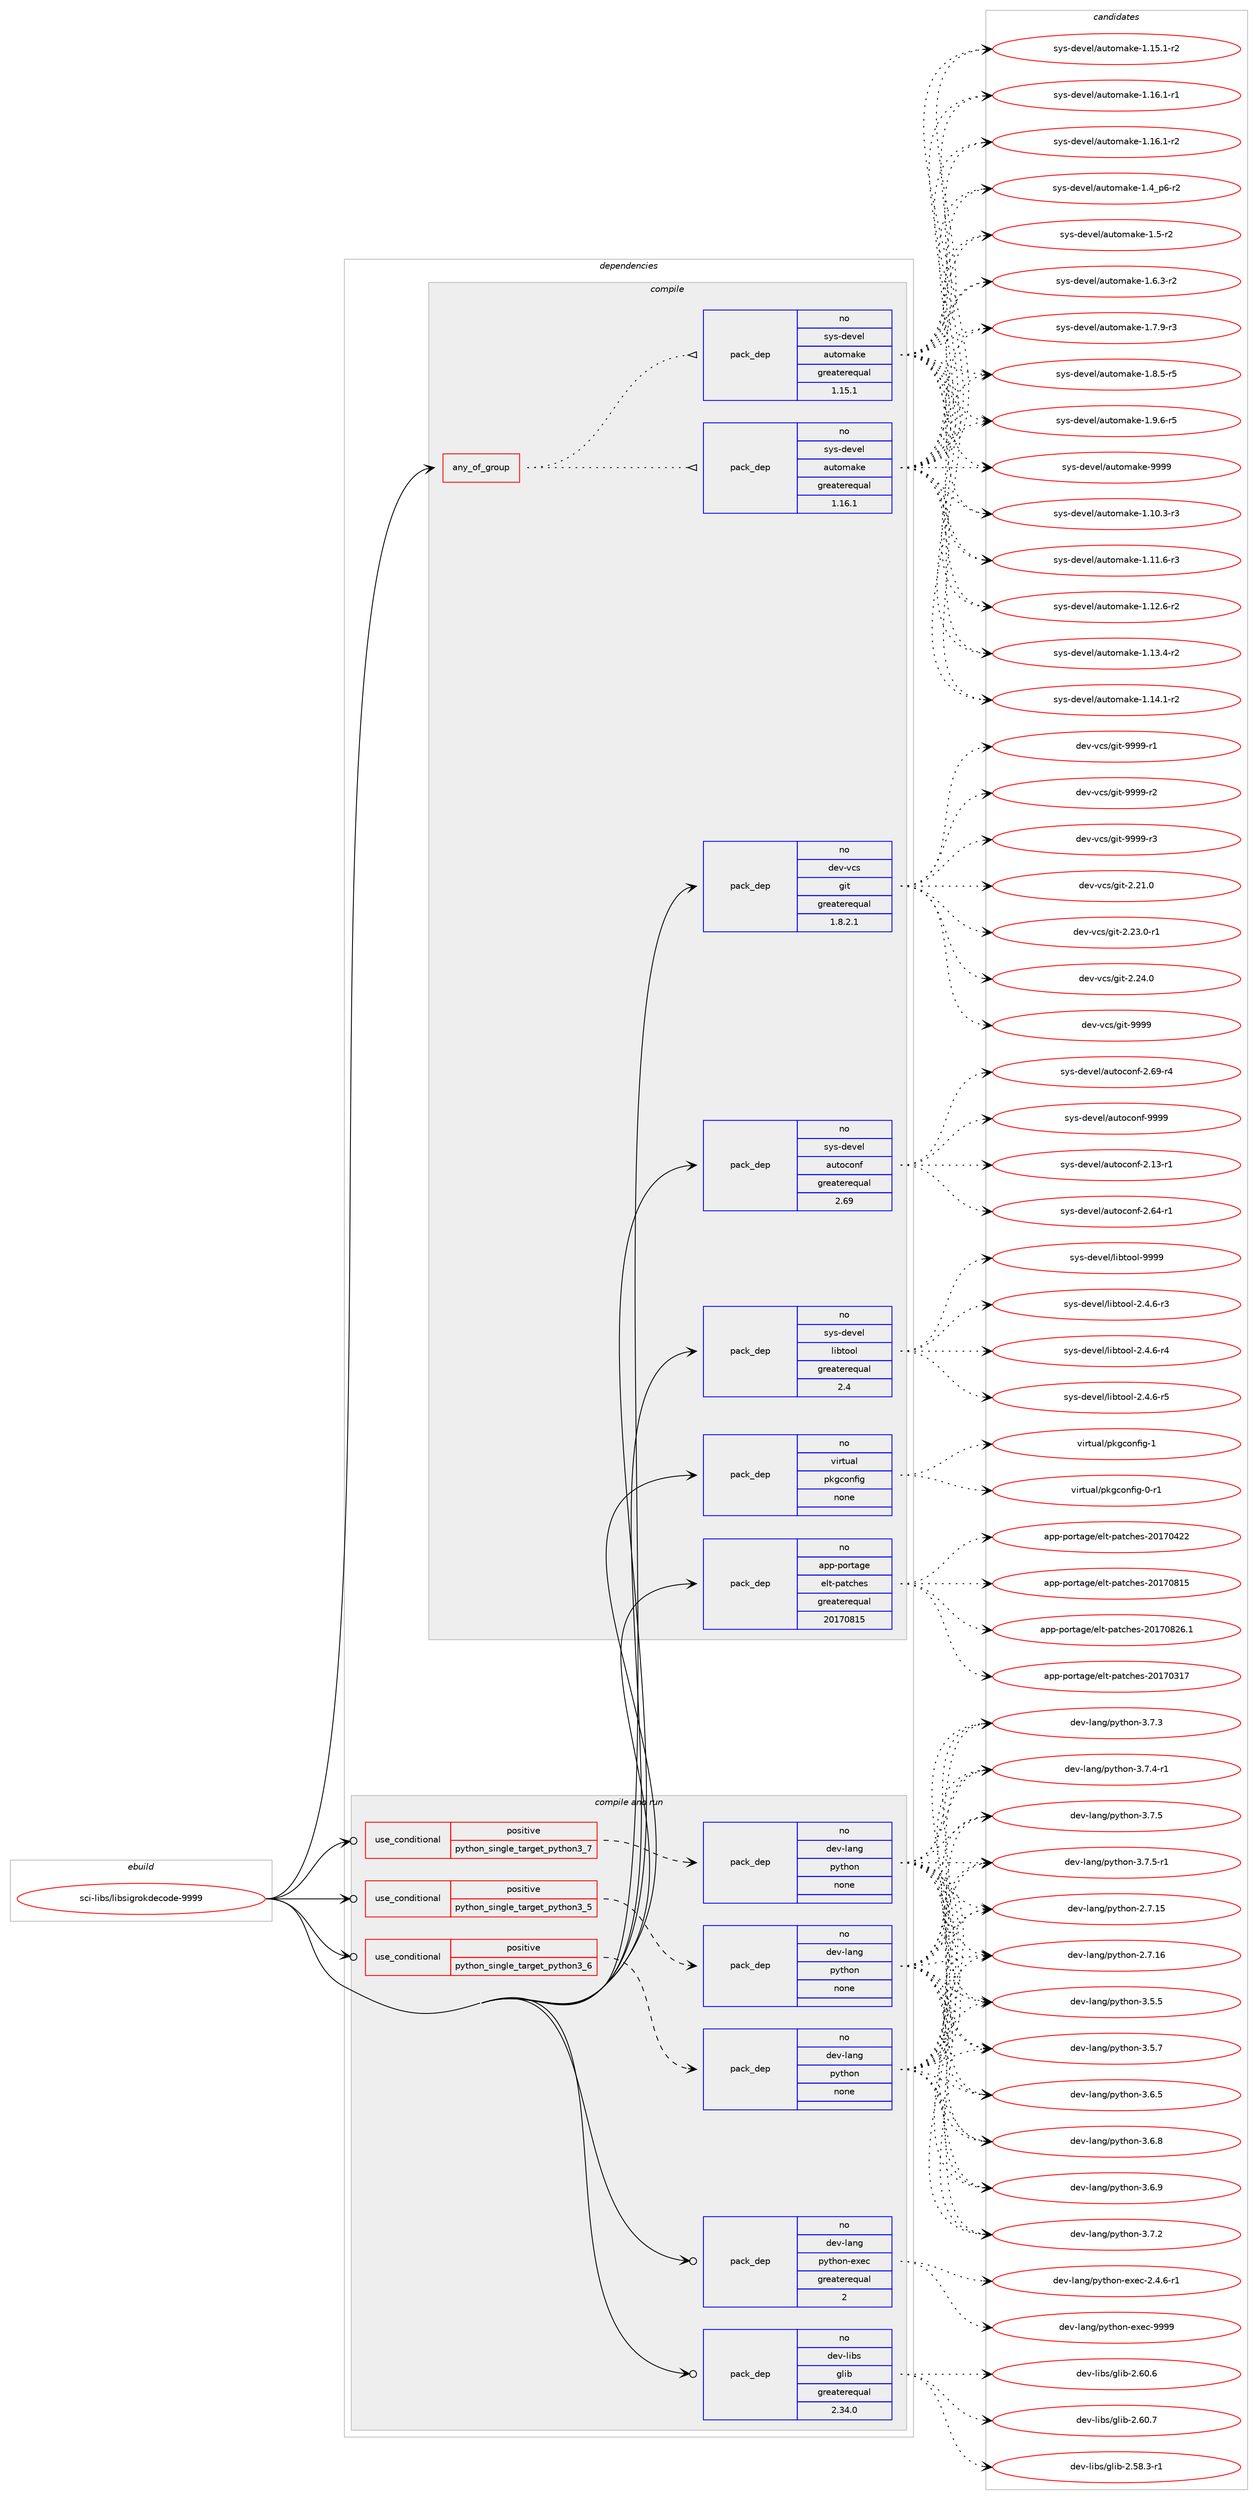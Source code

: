 digraph prolog {

# *************
# Graph options
# *************

newrank=true;
concentrate=true;
compound=true;
graph [rankdir=LR,fontname=Helvetica,fontsize=10,ranksep=1.5];#, ranksep=2.5, nodesep=0.2];
edge  [arrowhead=vee];
node  [fontname=Helvetica,fontsize=10];

# **********
# The ebuild
# **********

subgraph cluster_leftcol {
color=gray;
rank=same;
label=<<i>ebuild</i>>;
id [label="sci-libs/libsigrokdecode-9999", color=red, width=4, href="../sci-libs/libsigrokdecode-9999.svg"];
}

# ****************
# The dependencies
# ****************

subgraph cluster_midcol {
color=gray;
label=<<i>dependencies</i>>;
subgraph cluster_compile {
fillcolor="#eeeeee";
style=filled;
label=<<i>compile</i>>;
subgraph any14653 {
dependency858167 [label=<<TABLE BORDER="0" CELLBORDER="1" CELLSPACING="0" CELLPADDING="4"><TR><TD CELLPADDING="10">any_of_group</TD></TR></TABLE>>, shape=none, color=red];subgraph pack634624 {
dependency858168 [label=<<TABLE BORDER="0" CELLBORDER="1" CELLSPACING="0" CELLPADDING="4" WIDTH="220"><TR><TD ROWSPAN="6" CELLPADDING="30">pack_dep</TD></TR><TR><TD WIDTH="110">no</TD></TR><TR><TD>sys-devel</TD></TR><TR><TD>automake</TD></TR><TR><TD>greaterequal</TD></TR><TR><TD>1.16.1</TD></TR></TABLE>>, shape=none, color=blue];
}
dependency858167:e -> dependency858168:w [weight=20,style="dotted",arrowhead="oinv"];
subgraph pack634625 {
dependency858169 [label=<<TABLE BORDER="0" CELLBORDER="1" CELLSPACING="0" CELLPADDING="4" WIDTH="220"><TR><TD ROWSPAN="6" CELLPADDING="30">pack_dep</TD></TR><TR><TD WIDTH="110">no</TD></TR><TR><TD>sys-devel</TD></TR><TR><TD>automake</TD></TR><TR><TD>greaterequal</TD></TR><TR><TD>1.15.1</TD></TR></TABLE>>, shape=none, color=blue];
}
dependency858167:e -> dependency858169:w [weight=20,style="dotted",arrowhead="oinv"];
}
id:e -> dependency858167:w [weight=20,style="solid",arrowhead="vee"];
subgraph pack634626 {
dependency858170 [label=<<TABLE BORDER="0" CELLBORDER="1" CELLSPACING="0" CELLPADDING="4" WIDTH="220"><TR><TD ROWSPAN="6" CELLPADDING="30">pack_dep</TD></TR><TR><TD WIDTH="110">no</TD></TR><TR><TD>app-portage</TD></TR><TR><TD>elt-patches</TD></TR><TR><TD>greaterequal</TD></TR><TR><TD>20170815</TD></TR></TABLE>>, shape=none, color=blue];
}
id:e -> dependency858170:w [weight=20,style="solid",arrowhead="vee"];
subgraph pack634627 {
dependency858171 [label=<<TABLE BORDER="0" CELLBORDER="1" CELLSPACING="0" CELLPADDING="4" WIDTH="220"><TR><TD ROWSPAN="6" CELLPADDING="30">pack_dep</TD></TR><TR><TD WIDTH="110">no</TD></TR><TR><TD>dev-vcs</TD></TR><TR><TD>git</TD></TR><TR><TD>greaterequal</TD></TR><TR><TD>1.8.2.1</TD></TR></TABLE>>, shape=none, color=blue];
}
id:e -> dependency858171:w [weight=20,style="solid",arrowhead="vee"];
subgraph pack634628 {
dependency858172 [label=<<TABLE BORDER="0" CELLBORDER="1" CELLSPACING="0" CELLPADDING="4" WIDTH="220"><TR><TD ROWSPAN="6" CELLPADDING="30">pack_dep</TD></TR><TR><TD WIDTH="110">no</TD></TR><TR><TD>sys-devel</TD></TR><TR><TD>autoconf</TD></TR><TR><TD>greaterequal</TD></TR><TR><TD>2.69</TD></TR></TABLE>>, shape=none, color=blue];
}
id:e -> dependency858172:w [weight=20,style="solid",arrowhead="vee"];
subgraph pack634629 {
dependency858173 [label=<<TABLE BORDER="0" CELLBORDER="1" CELLSPACING="0" CELLPADDING="4" WIDTH="220"><TR><TD ROWSPAN="6" CELLPADDING="30">pack_dep</TD></TR><TR><TD WIDTH="110">no</TD></TR><TR><TD>sys-devel</TD></TR><TR><TD>libtool</TD></TR><TR><TD>greaterequal</TD></TR><TR><TD>2.4</TD></TR></TABLE>>, shape=none, color=blue];
}
id:e -> dependency858173:w [weight=20,style="solid",arrowhead="vee"];
subgraph pack634630 {
dependency858174 [label=<<TABLE BORDER="0" CELLBORDER="1" CELLSPACING="0" CELLPADDING="4" WIDTH="220"><TR><TD ROWSPAN="6" CELLPADDING="30">pack_dep</TD></TR><TR><TD WIDTH="110">no</TD></TR><TR><TD>virtual</TD></TR><TR><TD>pkgconfig</TD></TR><TR><TD>none</TD></TR><TR><TD></TD></TR></TABLE>>, shape=none, color=blue];
}
id:e -> dependency858174:w [weight=20,style="solid",arrowhead="vee"];
}
subgraph cluster_compileandrun {
fillcolor="#eeeeee";
style=filled;
label=<<i>compile and run</i>>;
subgraph cond208381 {
dependency858175 [label=<<TABLE BORDER="0" CELLBORDER="1" CELLSPACING="0" CELLPADDING="4"><TR><TD ROWSPAN="3" CELLPADDING="10">use_conditional</TD></TR><TR><TD>positive</TD></TR><TR><TD>python_single_target_python3_5</TD></TR></TABLE>>, shape=none, color=red];
subgraph pack634631 {
dependency858176 [label=<<TABLE BORDER="0" CELLBORDER="1" CELLSPACING="0" CELLPADDING="4" WIDTH="220"><TR><TD ROWSPAN="6" CELLPADDING="30">pack_dep</TD></TR><TR><TD WIDTH="110">no</TD></TR><TR><TD>dev-lang</TD></TR><TR><TD>python</TD></TR><TR><TD>none</TD></TR><TR><TD></TD></TR></TABLE>>, shape=none, color=blue];
}
dependency858175:e -> dependency858176:w [weight=20,style="dashed",arrowhead="vee"];
}
id:e -> dependency858175:w [weight=20,style="solid",arrowhead="odotvee"];
subgraph cond208382 {
dependency858177 [label=<<TABLE BORDER="0" CELLBORDER="1" CELLSPACING="0" CELLPADDING="4"><TR><TD ROWSPAN="3" CELLPADDING="10">use_conditional</TD></TR><TR><TD>positive</TD></TR><TR><TD>python_single_target_python3_6</TD></TR></TABLE>>, shape=none, color=red];
subgraph pack634632 {
dependency858178 [label=<<TABLE BORDER="0" CELLBORDER="1" CELLSPACING="0" CELLPADDING="4" WIDTH="220"><TR><TD ROWSPAN="6" CELLPADDING="30">pack_dep</TD></TR><TR><TD WIDTH="110">no</TD></TR><TR><TD>dev-lang</TD></TR><TR><TD>python</TD></TR><TR><TD>none</TD></TR><TR><TD></TD></TR></TABLE>>, shape=none, color=blue];
}
dependency858177:e -> dependency858178:w [weight=20,style="dashed",arrowhead="vee"];
}
id:e -> dependency858177:w [weight=20,style="solid",arrowhead="odotvee"];
subgraph cond208383 {
dependency858179 [label=<<TABLE BORDER="0" CELLBORDER="1" CELLSPACING="0" CELLPADDING="4"><TR><TD ROWSPAN="3" CELLPADDING="10">use_conditional</TD></TR><TR><TD>positive</TD></TR><TR><TD>python_single_target_python3_7</TD></TR></TABLE>>, shape=none, color=red];
subgraph pack634633 {
dependency858180 [label=<<TABLE BORDER="0" CELLBORDER="1" CELLSPACING="0" CELLPADDING="4" WIDTH="220"><TR><TD ROWSPAN="6" CELLPADDING="30">pack_dep</TD></TR><TR><TD WIDTH="110">no</TD></TR><TR><TD>dev-lang</TD></TR><TR><TD>python</TD></TR><TR><TD>none</TD></TR><TR><TD></TD></TR></TABLE>>, shape=none, color=blue];
}
dependency858179:e -> dependency858180:w [weight=20,style="dashed",arrowhead="vee"];
}
id:e -> dependency858179:w [weight=20,style="solid",arrowhead="odotvee"];
subgraph pack634634 {
dependency858181 [label=<<TABLE BORDER="0" CELLBORDER="1" CELLSPACING="0" CELLPADDING="4" WIDTH="220"><TR><TD ROWSPAN="6" CELLPADDING="30">pack_dep</TD></TR><TR><TD WIDTH="110">no</TD></TR><TR><TD>dev-lang</TD></TR><TR><TD>python-exec</TD></TR><TR><TD>greaterequal</TD></TR><TR><TD>2</TD></TR></TABLE>>, shape=none, color=blue];
}
id:e -> dependency858181:w [weight=20,style="solid",arrowhead="odotvee"];
subgraph pack634635 {
dependency858182 [label=<<TABLE BORDER="0" CELLBORDER="1" CELLSPACING="0" CELLPADDING="4" WIDTH="220"><TR><TD ROWSPAN="6" CELLPADDING="30">pack_dep</TD></TR><TR><TD WIDTH="110">no</TD></TR><TR><TD>dev-libs</TD></TR><TR><TD>glib</TD></TR><TR><TD>greaterequal</TD></TR><TR><TD>2.34.0</TD></TR></TABLE>>, shape=none, color=blue];
}
id:e -> dependency858182:w [weight=20,style="solid",arrowhead="odotvee"];
}
subgraph cluster_run {
fillcolor="#eeeeee";
style=filled;
label=<<i>run</i>>;
}
}

# **************
# The candidates
# **************

subgraph cluster_choices {
rank=same;
color=gray;
label=<<i>candidates</i>>;

subgraph choice634624 {
color=black;
nodesep=1;
choice11512111545100101118101108479711711611110997107101454946494846514511451 [label="sys-devel/automake-1.10.3-r3", color=red, width=4,href="../sys-devel/automake-1.10.3-r3.svg"];
choice11512111545100101118101108479711711611110997107101454946494946544511451 [label="sys-devel/automake-1.11.6-r3", color=red, width=4,href="../sys-devel/automake-1.11.6-r3.svg"];
choice11512111545100101118101108479711711611110997107101454946495046544511450 [label="sys-devel/automake-1.12.6-r2", color=red, width=4,href="../sys-devel/automake-1.12.6-r2.svg"];
choice11512111545100101118101108479711711611110997107101454946495146524511450 [label="sys-devel/automake-1.13.4-r2", color=red, width=4,href="../sys-devel/automake-1.13.4-r2.svg"];
choice11512111545100101118101108479711711611110997107101454946495246494511450 [label="sys-devel/automake-1.14.1-r2", color=red, width=4,href="../sys-devel/automake-1.14.1-r2.svg"];
choice11512111545100101118101108479711711611110997107101454946495346494511450 [label="sys-devel/automake-1.15.1-r2", color=red, width=4,href="../sys-devel/automake-1.15.1-r2.svg"];
choice11512111545100101118101108479711711611110997107101454946495446494511449 [label="sys-devel/automake-1.16.1-r1", color=red, width=4,href="../sys-devel/automake-1.16.1-r1.svg"];
choice11512111545100101118101108479711711611110997107101454946495446494511450 [label="sys-devel/automake-1.16.1-r2", color=red, width=4,href="../sys-devel/automake-1.16.1-r2.svg"];
choice115121115451001011181011084797117116111109971071014549465295112544511450 [label="sys-devel/automake-1.4_p6-r2", color=red, width=4,href="../sys-devel/automake-1.4_p6-r2.svg"];
choice11512111545100101118101108479711711611110997107101454946534511450 [label="sys-devel/automake-1.5-r2", color=red, width=4,href="../sys-devel/automake-1.5-r2.svg"];
choice115121115451001011181011084797117116111109971071014549465446514511450 [label="sys-devel/automake-1.6.3-r2", color=red, width=4,href="../sys-devel/automake-1.6.3-r2.svg"];
choice115121115451001011181011084797117116111109971071014549465546574511451 [label="sys-devel/automake-1.7.9-r3", color=red, width=4,href="../sys-devel/automake-1.7.9-r3.svg"];
choice115121115451001011181011084797117116111109971071014549465646534511453 [label="sys-devel/automake-1.8.5-r5", color=red, width=4,href="../sys-devel/automake-1.8.5-r5.svg"];
choice115121115451001011181011084797117116111109971071014549465746544511453 [label="sys-devel/automake-1.9.6-r5", color=red, width=4,href="../sys-devel/automake-1.9.6-r5.svg"];
choice115121115451001011181011084797117116111109971071014557575757 [label="sys-devel/automake-9999", color=red, width=4,href="../sys-devel/automake-9999.svg"];
dependency858168:e -> choice11512111545100101118101108479711711611110997107101454946494846514511451:w [style=dotted,weight="100"];
dependency858168:e -> choice11512111545100101118101108479711711611110997107101454946494946544511451:w [style=dotted,weight="100"];
dependency858168:e -> choice11512111545100101118101108479711711611110997107101454946495046544511450:w [style=dotted,weight="100"];
dependency858168:e -> choice11512111545100101118101108479711711611110997107101454946495146524511450:w [style=dotted,weight="100"];
dependency858168:e -> choice11512111545100101118101108479711711611110997107101454946495246494511450:w [style=dotted,weight="100"];
dependency858168:e -> choice11512111545100101118101108479711711611110997107101454946495346494511450:w [style=dotted,weight="100"];
dependency858168:e -> choice11512111545100101118101108479711711611110997107101454946495446494511449:w [style=dotted,weight="100"];
dependency858168:e -> choice11512111545100101118101108479711711611110997107101454946495446494511450:w [style=dotted,weight="100"];
dependency858168:e -> choice115121115451001011181011084797117116111109971071014549465295112544511450:w [style=dotted,weight="100"];
dependency858168:e -> choice11512111545100101118101108479711711611110997107101454946534511450:w [style=dotted,weight="100"];
dependency858168:e -> choice115121115451001011181011084797117116111109971071014549465446514511450:w [style=dotted,weight="100"];
dependency858168:e -> choice115121115451001011181011084797117116111109971071014549465546574511451:w [style=dotted,weight="100"];
dependency858168:e -> choice115121115451001011181011084797117116111109971071014549465646534511453:w [style=dotted,weight="100"];
dependency858168:e -> choice115121115451001011181011084797117116111109971071014549465746544511453:w [style=dotted,weight="100"];
dependency858168:e -> choice115121115451001011181011084797117116111109971071014557575757:w [style=dotted,weight="100"];
}
subgraph choice634625 {
color=black;
nodesep=1;
choice11512111545100101118101108479711711611110997107101454946494846514511451 [label="sys-devel/automake-1.10.3-r3", color=red, width=4,href="../sys-devel/automake-1.10.3-r3.svg"];
choice11512111545100101118101108479711711611110997107101454946494946544511451 [label="sys-devel/automake-1.11.6-r3", color=red, width=4,href="../sys-devel/automake-1.11.6-r3.svg"];
choice11512111545100101118101108479711711611110997107101454946495046544511450 [label="sys-devel/automake-1.12.6-r2", color=red, width=4,href="../sys-devel/automake-1.12.6-r2.svg"];
choice11512111545100101118101108479711711611110997107101454946495146524511450 [label="sys-devel/automake-1.13.4-r2", color=red, width=4,href="../sys-devel/automake-1.13.4-r2.svg"];
choice11512111545100101118101108479711711611110997107101454946495246494511450 [label="sys-devel/automake-1.14.1-r2", color=red, width=4,href="../sys-devel/automake-1.14.1-r2.svg"];
choice11512111545100101118101108479711711611110997107101454946495346494511450 [label="sys-devel/automake-1.15.1-r2", color=red, width=4,href="../sys-devel/automake-1.15.1-r2.svg"];
choice11512111545100101118101108479711711611110997107101454946495446494511449 [label="sys-devel/automake-1.16.1-r1", color=red, width=4,href="../sys-devel/automake-1.16.1-r1.svg"];
choice11512111545100101118101108479711711611110997107101454946495446494511450 [label="sys-devel/automake-1.16.1-r2", color=red, width=4,href="../sys-devel/automake-1.16.1-r2.svg"];
choice115121115451001011181011084797117116111109971071014549465295112544511450 [label="sys-devel/automake-1.4_p6-r2", color=red, width=4,href="../sys-devel/automake-1.4_p6-r2.svg"];
choice11512111545100101118101108479711711611110997107101454946534511450 [label="sys-devel/automake-1.5-r2", color=red, width=4,href="../sys-devel/automake-1.5-r2.svg"];
choice115121115451001011181011084797117116111109971071014549465446514511450 [label="sys-devel/automake-1.6.3-r2", color=red, width=4,href="../sys-devel/automake-1.6.3-r2.svg"];
choice115121115451001011181011084797117116111109971071014549465546574511451 [label="sys-devel/automake-1.7.9-r3", color=red, width=4,href="../sys-devel/automake-1.7.9-r3.svg"];
choice115121115451001011181011084797117116111109971071014549465646534511453 [label="sys-devel/automake-1.8.5-r5", color=red, width=4,href="../sys-devel/automake-1.8.5-r5.svg"];
choice115121115451001011181011084797117116111109971071014549465746544511453 [label="sys-devel/automake-1.9.6-r5", color=red, width=4,href="../sys-devel/automake-1.9.6-r5.svg"];
choice115121115451001011181011084797117116111109971071014557575757 [label="sys-devel/automake-9999", color=red, width=4,href="../sys-devel/automake-9999.svg"];
dependency858169:e -> choice11512111545100101118101108479711711611110997107101454946494846514511451:w [style=dotted,weight="100"];
dependency858169:e -> choice11512111545100101118101108479711711611110997107101454946494946544511451:w [style=dotted,weight="100"];
dependency858169:e -> choice11512111545100101118101108479711711611110997107101454946495046544511450:w [style=dotted,weight="100"];
dependency858169:e -> choice11512111545100101118101108479711711611110997107101454946495146524511450:w [style=dotted,weight="100"];
dependency858169:e -> choice11512111545100101118101108479711711611110997107101454946495246494511450:w [style=dotted,weight="100"];
dependency858169:e -> choice11512111545100101118101108479711711611110997107101454946495346494511450:w [style=dotted,weight="100"];
dependency858169:e -> choice11512111545100101118101108479711711611110997107101454946495446494511449:w [style=dotted,weight="100"];
dependency858169:e -> choice11512111545100101118101108479711711611110997107101454946495446494511450:w [style=dotted,weight="100"];
dependency858169:e -> choice115121115451001011181011084797117116111109971071014549465295112544511450:w [style=dotted,weight="100"];
dependency858169:e -> choice11512111545100101118101108479711711611110997107101454946534511450:w [style=dotted,weight="100"];
dependency858169:e -> choice115121115451001011181011084797117116111109971071014549465446514511450:w [style=dotted,weight="100"];
dependency858169:e -> choice115121115451001011181011084797117116111109971071014549465546574511451:w [style=dotted,weight="100"];
dependency858169:e -> choice115121115451001011181011084797117116111109971071014549465646534511453:w [style=dotted,weight="100"];
dependency858169:e -> choice115121115451001011181011084797117116111109971071014549465746544511453:w [style=dotted,weight="100"];
dependency858169:e -> choice115121115451001011181011084797117116111109971071014557575757:w [style=dotted,weight="100"];
}
subgraph choice634626 {
color=black;
nodesep=1;
choice97112112451121111141169710310147101108116451129711699104101115455048495548514955 [label="app-portage/elt-patches-20170317", color=red, width=4,href="../app-portage/elt-patches-20170317.svg"];
choice97112112451121111141169710310147101108116451129711699104101115455048495548525050 [label="app-portage/elt-patches-20170422", color=red, width=4,href="../app-portage/elt-patches-20170422.svg"];
choice97112112451121111141169710310147101108116451129711699104101115455048495548564953 [label="app-portage/elt-patches-20170815", color=red, width=4,href="../app-portage/elt-patches-20170815.svg"];
choice971121124511211111411697103101471011081164511297116991041011154550484955485650544649 [label="app-portage/elt-patches-20170826.1", color=red, width=4,href="../app-portage/elt-patches-20170826.1.svg"];
dependency858170:e -> choice97112112451121111141169710310147101108116451129711699104101115455048495548514955:w [style=dotted,weight="100"];
dependency858170:e -> choice97112112451121111141169710310147101108116451129711699104101115455048495548525050:w [style=dotted,weight="100"];
dependency858170:e -> choice97112112451121111141169710310147101108116451129711699104101115455048495548564953:w [style=dotted,weight="100"];
dependency858170:e -> choice971121124511211111411697103101471011081164511297116991041011154550484955485650544649:w [style=dotted,weight="100"];
}
subgraph choice634627 {
color=black;
nodesep=1;
choice10010111845118991154710310511645504650494648 [label="dev-vcs/git-2.21.0", color=red, width=4,href="../dev-vcs/git-2.21.0.svg"];
choice100101118451189911547103105116455046505146484511449 [label="dev-vcs/git-2.23.0-r1", color=red, width=4,href="../dev-vcs/git-2.23.0-r1.svg"];
choice10010111845118991154710310511645504650524648 [label="dev-vcs/git-2.24.0", color=red, width=4,href="../dev-vcs/git-2.24.0.svg"];
choice1001011184511899115471031051164557575757 [label="dev-vcs/git-9999", color=red, width=4,href="../dev-vcs/git-9999.svg"];
choice10010111845118991154710310511645575757574511449 [label="dev-vcs/git-9999-r1", color=red, width=4,href="../dev-vcs/git-9999-r1.svg"];
choice10010111845118991154710310511645575757574511450 [label="dev-vcs/git-9999-r2", color=red, width=4,href="../dev-vcs/git-9999-r2.svg"];
choice10010111845118991154710310511645575757574511451 [label="dev-vcs/git-9999-r3", color=red, width=4,href="../dev-vcs/git-9999-r3.svg"];
dependency858171:e -> choice10010111845118991154710310511645504650494648:w [style=dotted,weight="100"];
dependency858171:e -> choice100101118451189911547103105116455046505146484511449:w [style=dotted,weight="100"];
dependency858171:e -> choice10010111845118991154710310511645504650524648:w [style=dotted,weight="100"];
dependency858171:e -> choice1001011184511899115471031051164557575757:w [style=dotted,weight="100"];
dependency858171:e -> choice10010111845118991154710310511645575757574511449:w [style=dotted,weight="100"];
dependency858171:e -> choice10010111845118991154710310511645575757574511450:w [style=dotted,weight="100"];
dependency858171:e -> choice10010111845118991154710310511645575757574511451:w [style=dotted,weight="100"];
}
subgraph choice634628 {
color=black;
nodesep=1;
choice1151211154510010111810110847971171161119911111010245504649514511449 [label="sys-devel/autoconf-2.13-r1", color=red, width=4,href="../sys-devel/autoconf-2.13-r1.svg"];
choice1151211154510010111810110847971171161119911111010245504654524511449 [label="sys-devel/autoconf-2.64-r1", color=red, width=4,href="../sys-devel/autoconf-2.64-r1.svg"];
choice1151211154510010111810110847971171161119911111010245504654574511452 [label="sys-devel/autoconf-2.69-r4", color=red, width=4,href="../sys-devel/autoconf-2.69-r4.svg"];
choice115121115451001011181011084797117116111991111101024557575757 [label="sys-devel/autoconf-9999", color=red, width=4,href="../sys-devel/autoconf-9999.svg"];
dependency858172:e -> choice1151211154510010111810110847971171161119911111010245504649514511449:w [style=dotted,weight="100"];
dependency858172:e -> choice1151211154510010111810110847971171161119911111010245504654524511449:w [style=dotted,weight="100"];
dependency858172:e -> choice1151211154510010111810110847971171161119911111010245504654574511452:w [style=dotted,weight="100"];
dependency858172:e -> choice115121115451001011181011084797117116111991111101024557575757:w [style=dotted,weight="100"];
}
subgraph choice634629 {
color=black;
nodesep=1;
choice1151211154510010111810110847108105981161111111084550465246544511451 [label="sys-devel/libtool-2.4.6-r3", color=red, width=4,href="../sys-devel/libtool-2.4.6-r3.svg"];
choice1151211154510010111810110847108105981161111111084550465246544511452 [label="sys-devel/libtool-2.4.6-r4", color=red, width=4,href="../sys-devel/libtool-2.4.6-r4.svg"];
choice1151211154510010111810110847108105981161111111084550465246544511453 [label="sys-devel/libtool-2.4.6-r5", color=red, width=4,href="../sys-devel/libtool-2.4.6-r5.svg"];
choice1151211154510010111810110847108105981161111111084557575757 [label="sys-devel/libtool-9999", color=red, width=4,href="../sys-devel/libtool-9999.svg"];
dependency858173:e -> choice1151211154510010111810110847108105981161111111084550465246544511451:w [style=dotted,weight="100"];
dependency858173:e -> choice1151211154510010111810110847108105981161111111084550465246544511452:w [style=dotted,weight="100"];
dependency858173:e -> choice1151211154510010111810110847108105981161111111084550465246544511453:w [style=dotted,weight="100"];
dependency858173:e -> choice1151211154510010111810110847108105981161111111084557575757:w [style=dotted,weight="100"];
}
subgraph choice634630 {
color=black;
nodesep=1;
choice11810511411611797108471121071039911111010210510345484511449 [label="virtual/pkgconfig-0-r1", color=red, width=4,href="../virtual/pkgconfig-0-r1.svg"];
choice1181051141161179710847112107103991111101021051034549 [label="virtual/pkgconfig-1", color=red, width=4,href="../virtual/pkgconfig-1.svg"];
dependency858174:e -> choice11810511411611797108471121071039911111010210510345484511449:w [style=dotted,weight="100"];
dependency858174:e -> choice1181051141161179710847112107103991111101021051034549:w [style=dotted,weight="100"];
}
subgraph choice634631 {
color=black;
nodesep=1;
choice10010111845108971101034711212111610411111045504655464953 [label="dev-lang/python-2.7.15", color=red, width=4,href="../dev-lang/python-2.7.15.svg"];
choice10010111845108971101034711212111610411111045504655464954 [label="dev-lang/python-2.7.16", color=red, width=4,href="../dev-lang/python-2.7.16.svg"];
choice100101118451089711010347112121116104111110455146534653 [label="dev-lang/python-3.5.5", color=red, width=4,href="../dev-lang/python-3.5.5.svg"];
choice100101118451089711010347112121116104111110455146534655 [label="dev-lang/python-3.5.7", color=red, width=4,href="../dev-lang/python-3.5.7.svg"];
choice100101118451089711010347112121116104111110455146544653 [label="dev-lang/python-3.6.5", color=red, width=4,href="../dev-lang/python-3.6.5.svg"];
choice100101118451089711010347112121116104111110455146544656 [label="dev-lang/python-3.6.8", color=red, width=4,href="../dev-lang/python-3.6.8.svg"];
choice100101118451089711010347112121116104111110455146544657 [label="dev-lang/python-3.6.9", color=red, width=4,href="../dev-lang/python-3.6.9.svg"];
choice100101118451089711010347112121116104111110455146554650 [label="dev-lang/python-3.7.2", color=red, width=4,href="../dev-lang/python-3.7.2.svg"];
choice100101118451089711010347112121116104111110455146554651 [label="dev-lang/python-3.7.3", color=red, width=4,href="../dev-lang/python-3.7.3.svg"];
choice1001011184510897110103471121211161041111104551465546524511449 [label="dev-lang/python-3.7.4-r1", color=red, width=4,href="../dev-lang/python-3.7.4-r1.svg"];
choice100101118451089711010347112121116104111110455146554653 [label="dev-lang/python-3.7.5", color=red, width=4,href="../dev-lang/python-3.7.5.svg"];
choice1001011184510897110103471121211161041111104551465546534511449 [label="dev-lang/python-3.7.5-r1", color=red, width=4,href="../dev-lang/python-3.7.5-r1.svg"];
dependency858176:e -> choice10010111845108971101034711212111610411111045504655464953:w [style=dotted,weight="100"];
dependency858176:e -> choice10010111845108971101034711212111610411111045504655464954:w [style=dotted,weight="100"];
dependency858176:e -> choice100101118451089711010347112121116104111110455146534653:w [style=dotted,weight="100"];
dependency858176:e -> choice100101118451089711010347112121116104111110455146534655:w [style=dotted,weight="100"];
dependency858176:e -> choice100101118451089711010347112121116104111110455146544653:w [style=dotted,weight="100"];
dependency858176:e -> choice100101118451089711010347112121116104111110455146544656:w [style=dotted,weight="100"];
dependency858176:e -> choice100101118451089711010347112121116104111110455146544657:w [style=dotted,weight="100"];
dependency858176:e -> choice100101118451089711010347112121116104111110455146554650:w [style=dotted,weight="100"];
dependency858176:e -> choice100101118451089711010347112121116104111110455146554651:w [style=dotted,weight="100"];
dependency858176:e -> choice1001011184510897110103471121211161041111104551465546524511449:w [style=dotted,weight="100"];
dependency858176:e -> choice100101118451089711010347112121116104111110455146554653:w [style=dotted,weight="100"];
dependency858176:e -> choice1001011184510897110103471121211161041111104551465546534511449:w [style=dotted,weight="100"];
}
subgraph choice634632 {
color=black;
nodesep=1;
choice10010111845108971101034711212111610411111045504655464953 [label="dev-lang/python-2.7.15", color=red, width=4,href="../dev-lang/python-2.7.15.svg"];
choice10010111845108971101034711212111610411111045504655464954 [label="dev-lang/python-2.7.16", color=red, width=4,href="../dev-lang/python-2.7.16.svg"];
choice100101118451089711010347112121116104111110455146534653 [label="dev-lang/python-3.5.5", color=red, width=4,href="../dev-lang/python-3.5.5.svg"];
choice100101118451089711010347112121116104111110455146534655 [label="dev-lang/python-3.5.7", color=red, width=4,href="../dev-lang/python-3.5.7.svg"];
choice100101118451089711010347112121116104111110455146544653 [label="dev-lang/python-3.6.5", color=red, width=4,href="../dev-lang/python-3.6.5.svg"];
choice100101118451089711010347112121116104111110455146544656 [label="dev-lang/python-3.6.8", color=red, width=4,href="../dev-lang/python-3.6.8.svg"];
choice100101118451089711010347112121116104111110455146544657 [label="dev-lang/python-3.6.9", color=red, width=4,href="../dev-lang/python-3.6.9.svg"];
choice100101118451089711010347112121116104111110455146554650 [label="dev-lang/python-3.7.2", color=red, width=4,href="../dev-lang/python-3.7.2.svg"];
choice100101118451089711010347112121116104111110455146554651 [label="dev-lang/python-3.7.3", color=red, width=4,href="../dev-lang/python-3.7.3.svg"];
choice1001011184510897110103471121211161041111104551465546524511449 [label="dev-lang/python-3.7.4-r1", color=red, width=4,href="../dev-lang/python-3.7.4-r1.svg"];
choice100101118451089711010347112121116104111110455146554653 [label="dev-lang/python-3.7.5", color=red, width=4,href="../dev-lang/python-3.7.5.svg"];
choice1001011184510897110103471121211161041111104551465546534511449 [label="dev-lang/python-3.7.5-r1", color=red, width=4,href="../dev-lang/python-3.7.5-r1.svg"];
dependency858178:e -> choice10010111845108971101034711212111610411111045504655464953:w [style=dotted,weight="100"];
dependency858178:e -> choice10010111845108971101034711212111610411111045504655464954:w [style=dotted,weight="100"];
dependency858178:e -> choice100101118451089711010347112121116104111110455146534653:w [style=dotted,weight="100"];
dependency858178:e -> choice100101118451089711010347112121116104111110455146534655:w [style=dotted,weight="100"];
dependency858178:e -> choice100101118451089711010347112121116104111110455146544653:w [style=dotted,weight="100"];
dependency858178:e -> choice100101118451089711010347112121116104111110455146544656:w [style=dotted,weight="100"];
dependency858178:e -> choice100101118451089711010347112121116104111110455146544657:w [style=dotted,weight="100"];
dependency858178:e -> choice100101118451089711010347112121116104111110455146554650:w [style=dotted,weight="100"];
dependency858178:e -> choice100101118451089711010347112121116104111110455146554651:w [style=dotted,weight="100"];
dependency858178:e -> choice1001011184510897110103471121211161041111104551465546524511449:w [style=dotted,weight="100"];
dependency858178:e -> choice100101118451089711010347112121116104111110455146554653:w [style=dotted,weight="100"];
dependency858178:e -> choice1001011184510897110103471121211161041111104551465546534511449:w [style=dotted,weight="100"];
}
subgraph choice634633 {
color=black;
nodesep=1;
choice10010111845108971101034711212111610411111045504655464953 [label="dev-lang/python-2.7.15", color=red, width=4,href="../dev-lang/python-2.7.15.svg"];
choice10010111845108971101034711212111610411111045504655464954 [label="dev-lang/python-2.7.16", color=red, width=4,href="../dev-lang/python-2.7.16.svg"];
choice100101118451089711010347112121116104111110455146534653 [label="dev-lang/python-3.5.5", color=red, width=4,href="../dev-lang/python-3.5.5.svg"];
choice100101118451089711010347112121116104111110455146534655 [label="dev-lang/python-3.5.7", color=red, width=4,href="../dev-lang/python-3.5.7.svg"];
choice100101118451089711010347112121116104111110455146544653 [label="dev-lang/python-3.6.5", color=red, width=4,href="../dev-lang/python-3.6.5.svg"];
choice100101118451089711010347112121116104111110455146544656 [label="dev-lang/python-3.6.8", color=red, width=4,href="../dev-lang/python-3.6.8.svg"];
choice100101118451089711010347112121116104111110455146544657 [label="dev-lang/python-3.6.9", color=red, width=4,href="../dev-lang/python-3.6.9.svg"];
choice100101118451089711010347112121116104111110455146554650 [label="dev-lang/python-3.7.2", color=red, width=4,href="../dev-lang/python-3.7.2.svg"];
choice100101118451089711010347112121116104111110455146554651 [label="dev-lang/python-3.7.3", color=red, width=4,href="../dev-lang/python-3.7.3.svg"];
choice1001011184510897110103471121211161041111104551465546524511449 [label="dev-lang/python-3.7.4-r1", color=red, width=4,href="../dev-lang/python-3.7.4-r1.svg"];
choice100101118451089711010347112121116104111110455146554653 [label="dev-lang/python-3.7.5", color=red, width=4,href="../dev-lang/python-3.7.5.svg"];
choice1001011184510897110103471121211161041111104551465546534511449 [label="dev-lang/python-3.7.5-r1", color=red, width=4,href="../dev-lang/python-3.7.5-r1.svg"];
dependency858180:e -> choice10010111845108971101034711212111610411111045504655464953:w [style=dotted,weight="100"];
dependency858180:e -> choice10010111845108971101034711212111610411111045504655464954:w [style=dotted,weight="100"];
dependency858180:e -> choice100101118451089711010347112121116104111110455146534653:w [style=dotted,weight="100"];
dependency858180:e -> choice100101118451089711010347112121116104111110455146534655:w [style=dotted,weight="100"];
dependency858180:e -> choice100101118451089711010347112121116104111110455146544653:w [style=dotted,weight="100"];
dependency858180:e -> choice100101118451089711010347112121116104111110455146544656:w [style=dotted,weight="100"];
dependency858180:e -> choice100101118451089711010347112121116104111110455146544657:w [style=dotted,weight="100"];
dependency858180:e -> choice100101118451089711010347112121116104111110455146554650:w [style=dotted,weight="100"];
dependency858180:e -> choice100101118451089711010347112121116104111110455146554651:w [style=dotted,weight="100"];
dependency858180:e -> choice1001011184510897110103471121211161041111104551465546524511449:w [style=dotted,weight="100"];
dependency858180:e -> choice100101118451089711010347112121116104111110455146554653:w [style=dotted,weight="100"];
dependency858180:e -> choice1001011184510897110103471121211161041111104551465546534511449:w [style=dotted,weight="100"];
}
subgraph choice634634 {
color=black;
nodesep=1;
choice10010111845108971101034711212111610411111045101120101994550465246544511449 [label="dev-lang/python-exec-2.4.6-r1", color=red, width=4,href="../dev-lang/python-exec-2.4.6-r1.svg"];
choice10010111845108971101034711212111610411111045101120101994557575757 [label="dev-lang/python-exec-9999", color=red, width=4,href="../dev-lang/python-exec-9999.svg"];
dependency858181:e -> choice10010111845108971101034711212111610411111045101120101994550465246544511449:w [style=dotted,weight="100"];
dependency858181:e -> choice10010111845108971101034711212111610411111045101120101994557575757:w [style=dotted,weight="100"];
}
subgraph choice634635 {
color=black;
nodesep=1;
choice10010111845108105981154710310810598455046535646514511449 [label="dev-libs/glib-2.58.3-r1", color=red, width=4,href="../dev-libs/glib-2.58.3-r1.svg"];
choice1001011184510810598115471031081059845504654484654 [label="dev-libs/glib-2.60.6", color=red, width=4,href="../dev-libs/glib-2.60.6.svg"];
choice1001011184510810598115471031081059845504654484655 [label="dev-libs/glib-2.60.7", color=red, width=4,href="../dev-libs/glib-2.60.7.svg"];
dependency858182:e -> choice10010111845108105981154710310810598455046535646514511449:w [style=dotted,weight="100"];
dependency858182:e -> choice1001011184510810598115471031081059845504654484654:w [style=dotted,weight="100"];
dependency858182:e -> choice1001011184510810598115471031081059845504654484655:w [style=dotted,weight="100"];
}
}

}
